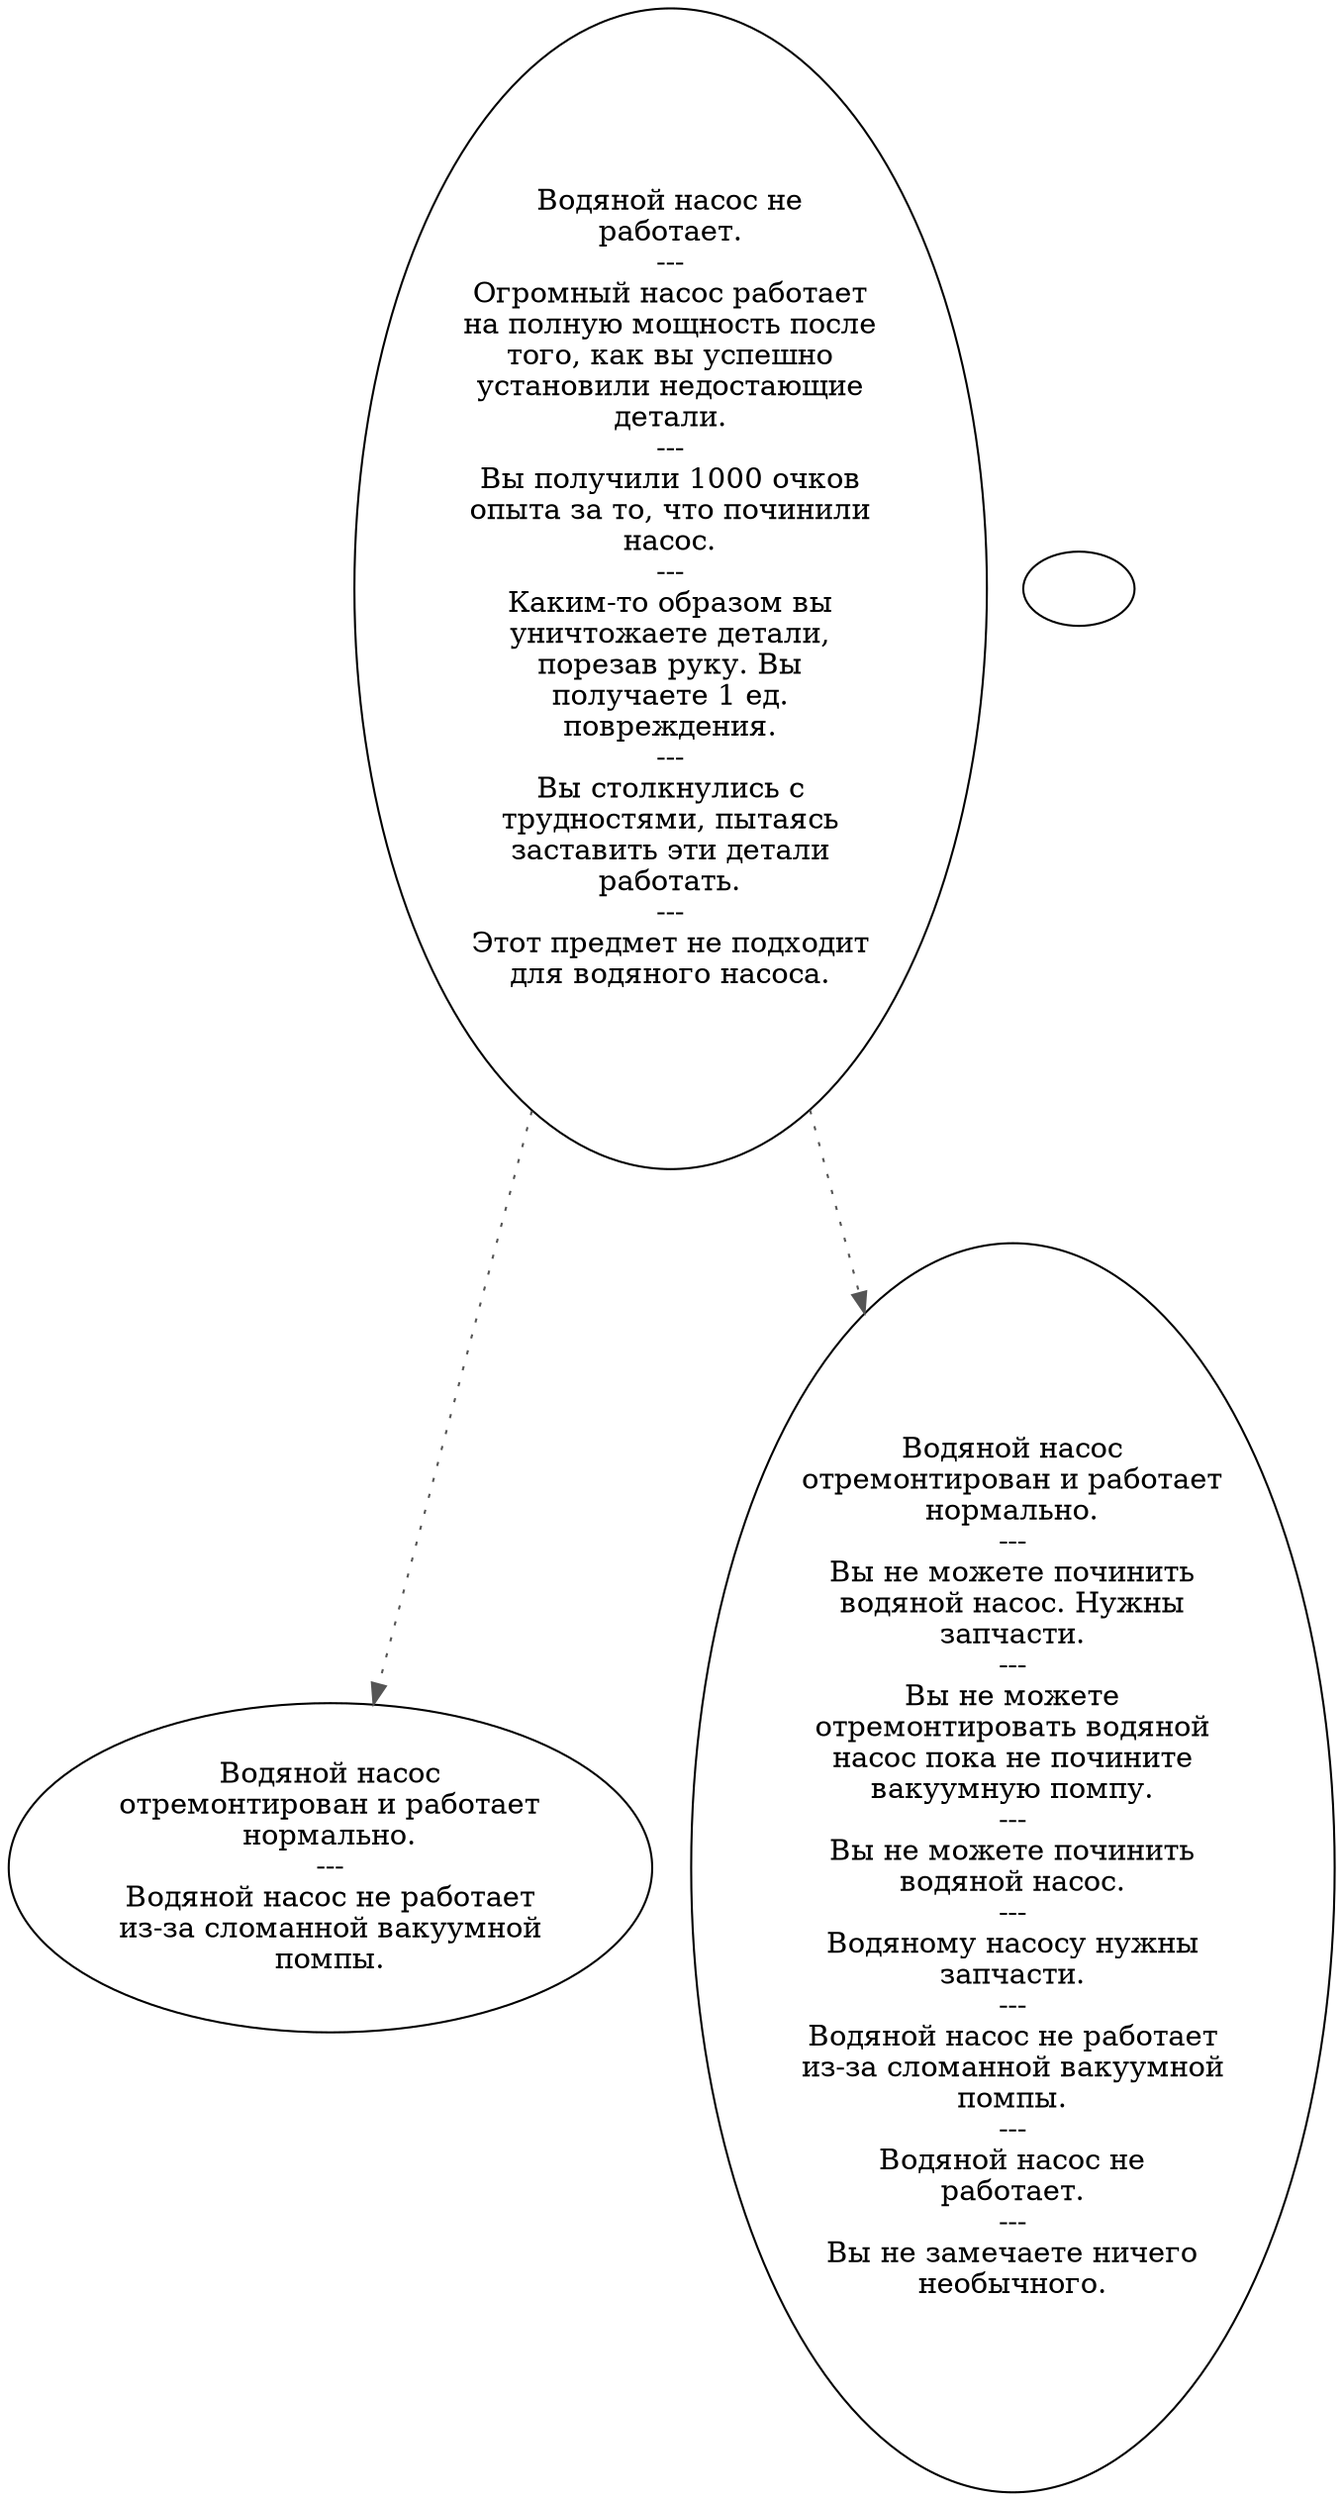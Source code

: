 digraph nh2opump {
  "start" [style=filled       fillcolor="#FFFFFF"       color="#000000"]
  "start" -> "search" [style=dotted color="#555555"]
  "start" -> "skills" [style=dotted color="#555555"]
  "start" [label="Водяной насос не\nработает.\n---\nОгромный насос работает\nна полную мощность после\nтого, как вы успешно\nустановили недостающие\nдетали.\n---\nВы получили 1000 очков\nопыта за то, что починили\nнасос.\n---\nКаким-то образом вы\nуничтожаете детали,\nпорезав руку. Вы\nполучаете 1 ед.\nповреждения.\n---\nВы столкнулись с\nтрудностями, пытаясь\nзаставить эти детали\nработать.\n---\nЭтот предмет не подходит\nдля водяного насоса."]
  "map_update_p_proc" [style=filled       fillcolor="#FFFFFF"       color="#000000"]
  "map_update_p_proc" [label=""]
  "search" [style=filled       fillcolor="#FFFFFF"       color="#000000"]
  "search" [label="Водяной насос\nотремонтирован и работает\nнормально.\n---\nВодяной насос не работает\nиз-за сломанной вакуумной\nпомпы."]
  "skills" [style=filled       fillcolor="#FFFFFF"       color="#000000"]
  "skills" [label="Водяной насос\nотремонтирован и работает\nнормально.\n---\nВы не можете починить\nводяной насос. Нужны\nзапчасти.\n---\nВы не можете\nотремонтировать водяной\nнасос пока не почините\nвакуумную помпу.\n---\nВы не можете починить\nводяной насос.\n---\nВодяному насосу нужны\nзапчасти.\n---\nВодяной насос не работает\nиз-за сломанной вакуумной\nпомпы.\n---\nВодяной насос не\nработает.\n---\nВы не замечаете ничего\nнеобычного."]
}